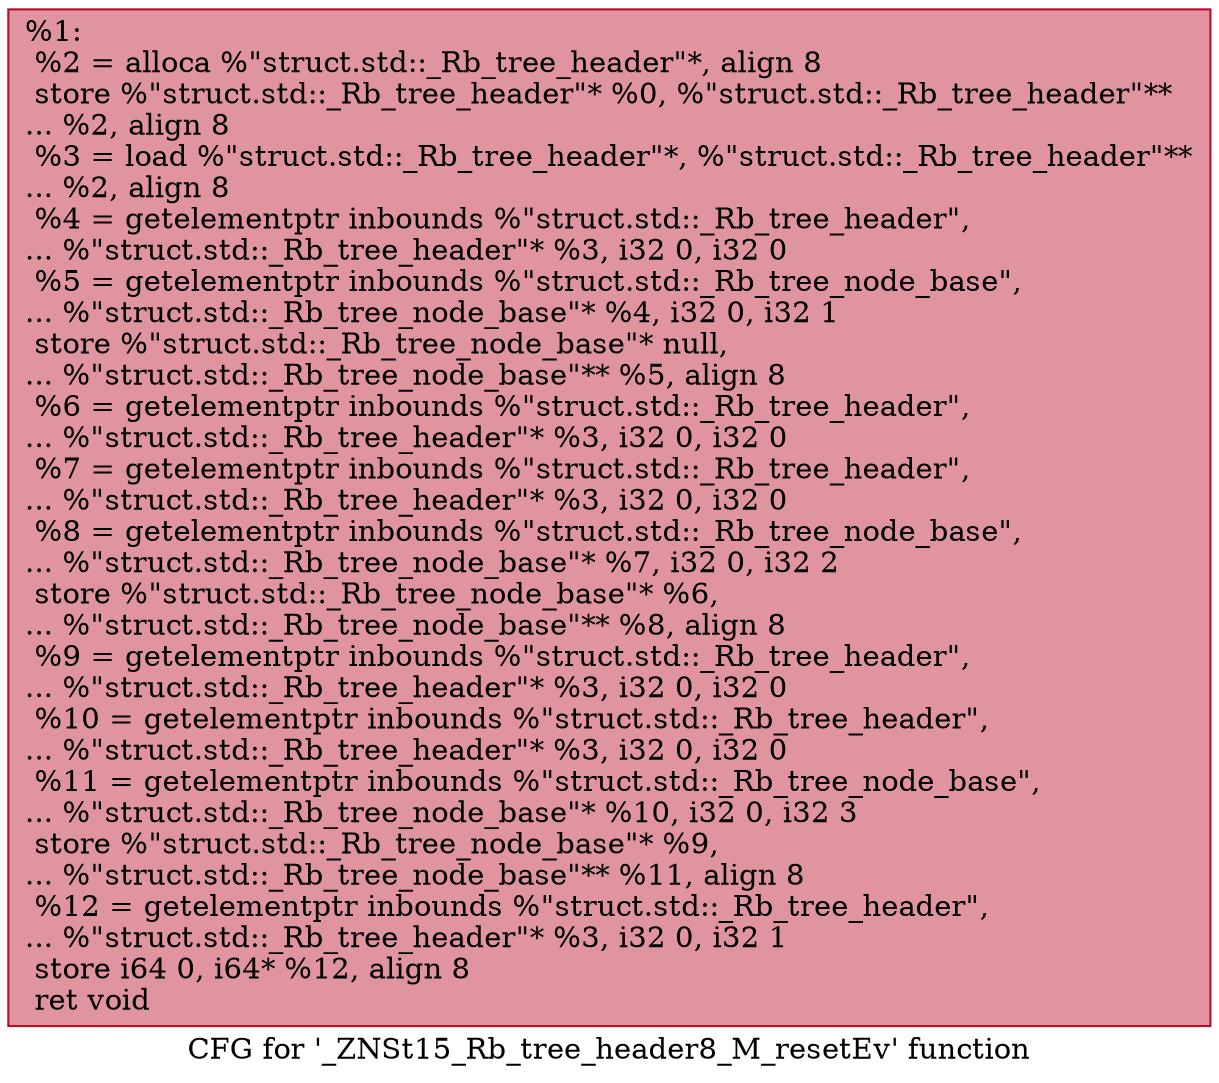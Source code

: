 digraph "CFG for '_ZNSt15_Rb_tree_header8_M_resetEv' function" {
	label="CFG for '_ZNSt15_Rb_tree_header8_M_resetEv' function";

	Node0x561d2df38b10 [shape=record,color="#b70d28ff", style=filled, fillcolor="#b70d2870",label="{%1:\l  %2 = alloca %\"struct.std::_Rb_tree_header\"*, align 8\l  store %\"struct.std::_Rb_tree_header\"* %0, %\"struct.std::_Rb_tree_header\"**\l... %2, align 8\l  %3 = load %\"struct.std::_Rb_tree_header\"*, %\"struct.std::_Rb_tree_header\"**\l... %2, align 8\l  %4 = getelementptr inbounds %\"struct.std::_Rb_tree_header\",\l... %\"struct.std::_Rb_tree_header\"* %3, i32 0, i32 0\l  %5 = getelementptr inbounds %\"struct.std::_Rb_tree_node_base\",\l... %\"struct.std::_Rb_tree_node_base\"* %4, i32 0, i32 1\l  store %\"struct.std::_Rb_tree_node_base\"* null,\l... %\"struct.std::_Rb_tree_node_base\"** %5, align 8\l  %6 = getelementptr inbounds %\"struct.std::_Rb_tree_header\",\l... %\"struct.std::_Rb_tree_header\"* %3, i32 0, i32 0\l  %7 = getelementptr inbounds %\"struct.std::_Rb_tree_header\",\l... %\"struct.std::_Rb_tree_header\"* %3, i32 0, i32 0\l  %8 = getelementptr inbounds %\"struct.std::_Rb_tree_node_base\",\l... %\"struct.std::_Rb_tree_node_base\"* %7, i32 0, i32 2\l  store %\"struct.std::_Rb_tree_node_base\"* %6,\l... %\"struct.std::_Rb_tree_node_base\"** %8, align 8\l  %9 = getelementptr inbounds %\"struct.std::_Rb_tree_header\",\l... %\"struct.std::_Rb_tree_header\"* %3, i32 0, i32 0\l  %10 = getelementptr inbounds %\"struct.std::_Rb_tree_header\",\l... %\"struct.std::_Rb_tree_header\"* %3, i32 0, i32 0\l  %11 = getelementptr inbounds %\"struct.std::_Rb_tree_node_base\",\l... %\"struct.std::_Rb_tree_node_base\"* %10, i32 0, i32 3\l  store %\"struct.std::_Rb_tree_node_base\"* %9,\l... %\"struct.std::_Rb_tree_node_base\"** %11, align 8\l  %12 = getelementptr inbounds %\"struct.std::_Rb_tree_header\",\l... %\"struct.std::_Rb_tree_header\"* %3, i32 0, i32 1\l  store i64 0, i64* %12, align 8\l  ret void\l}"];
}
